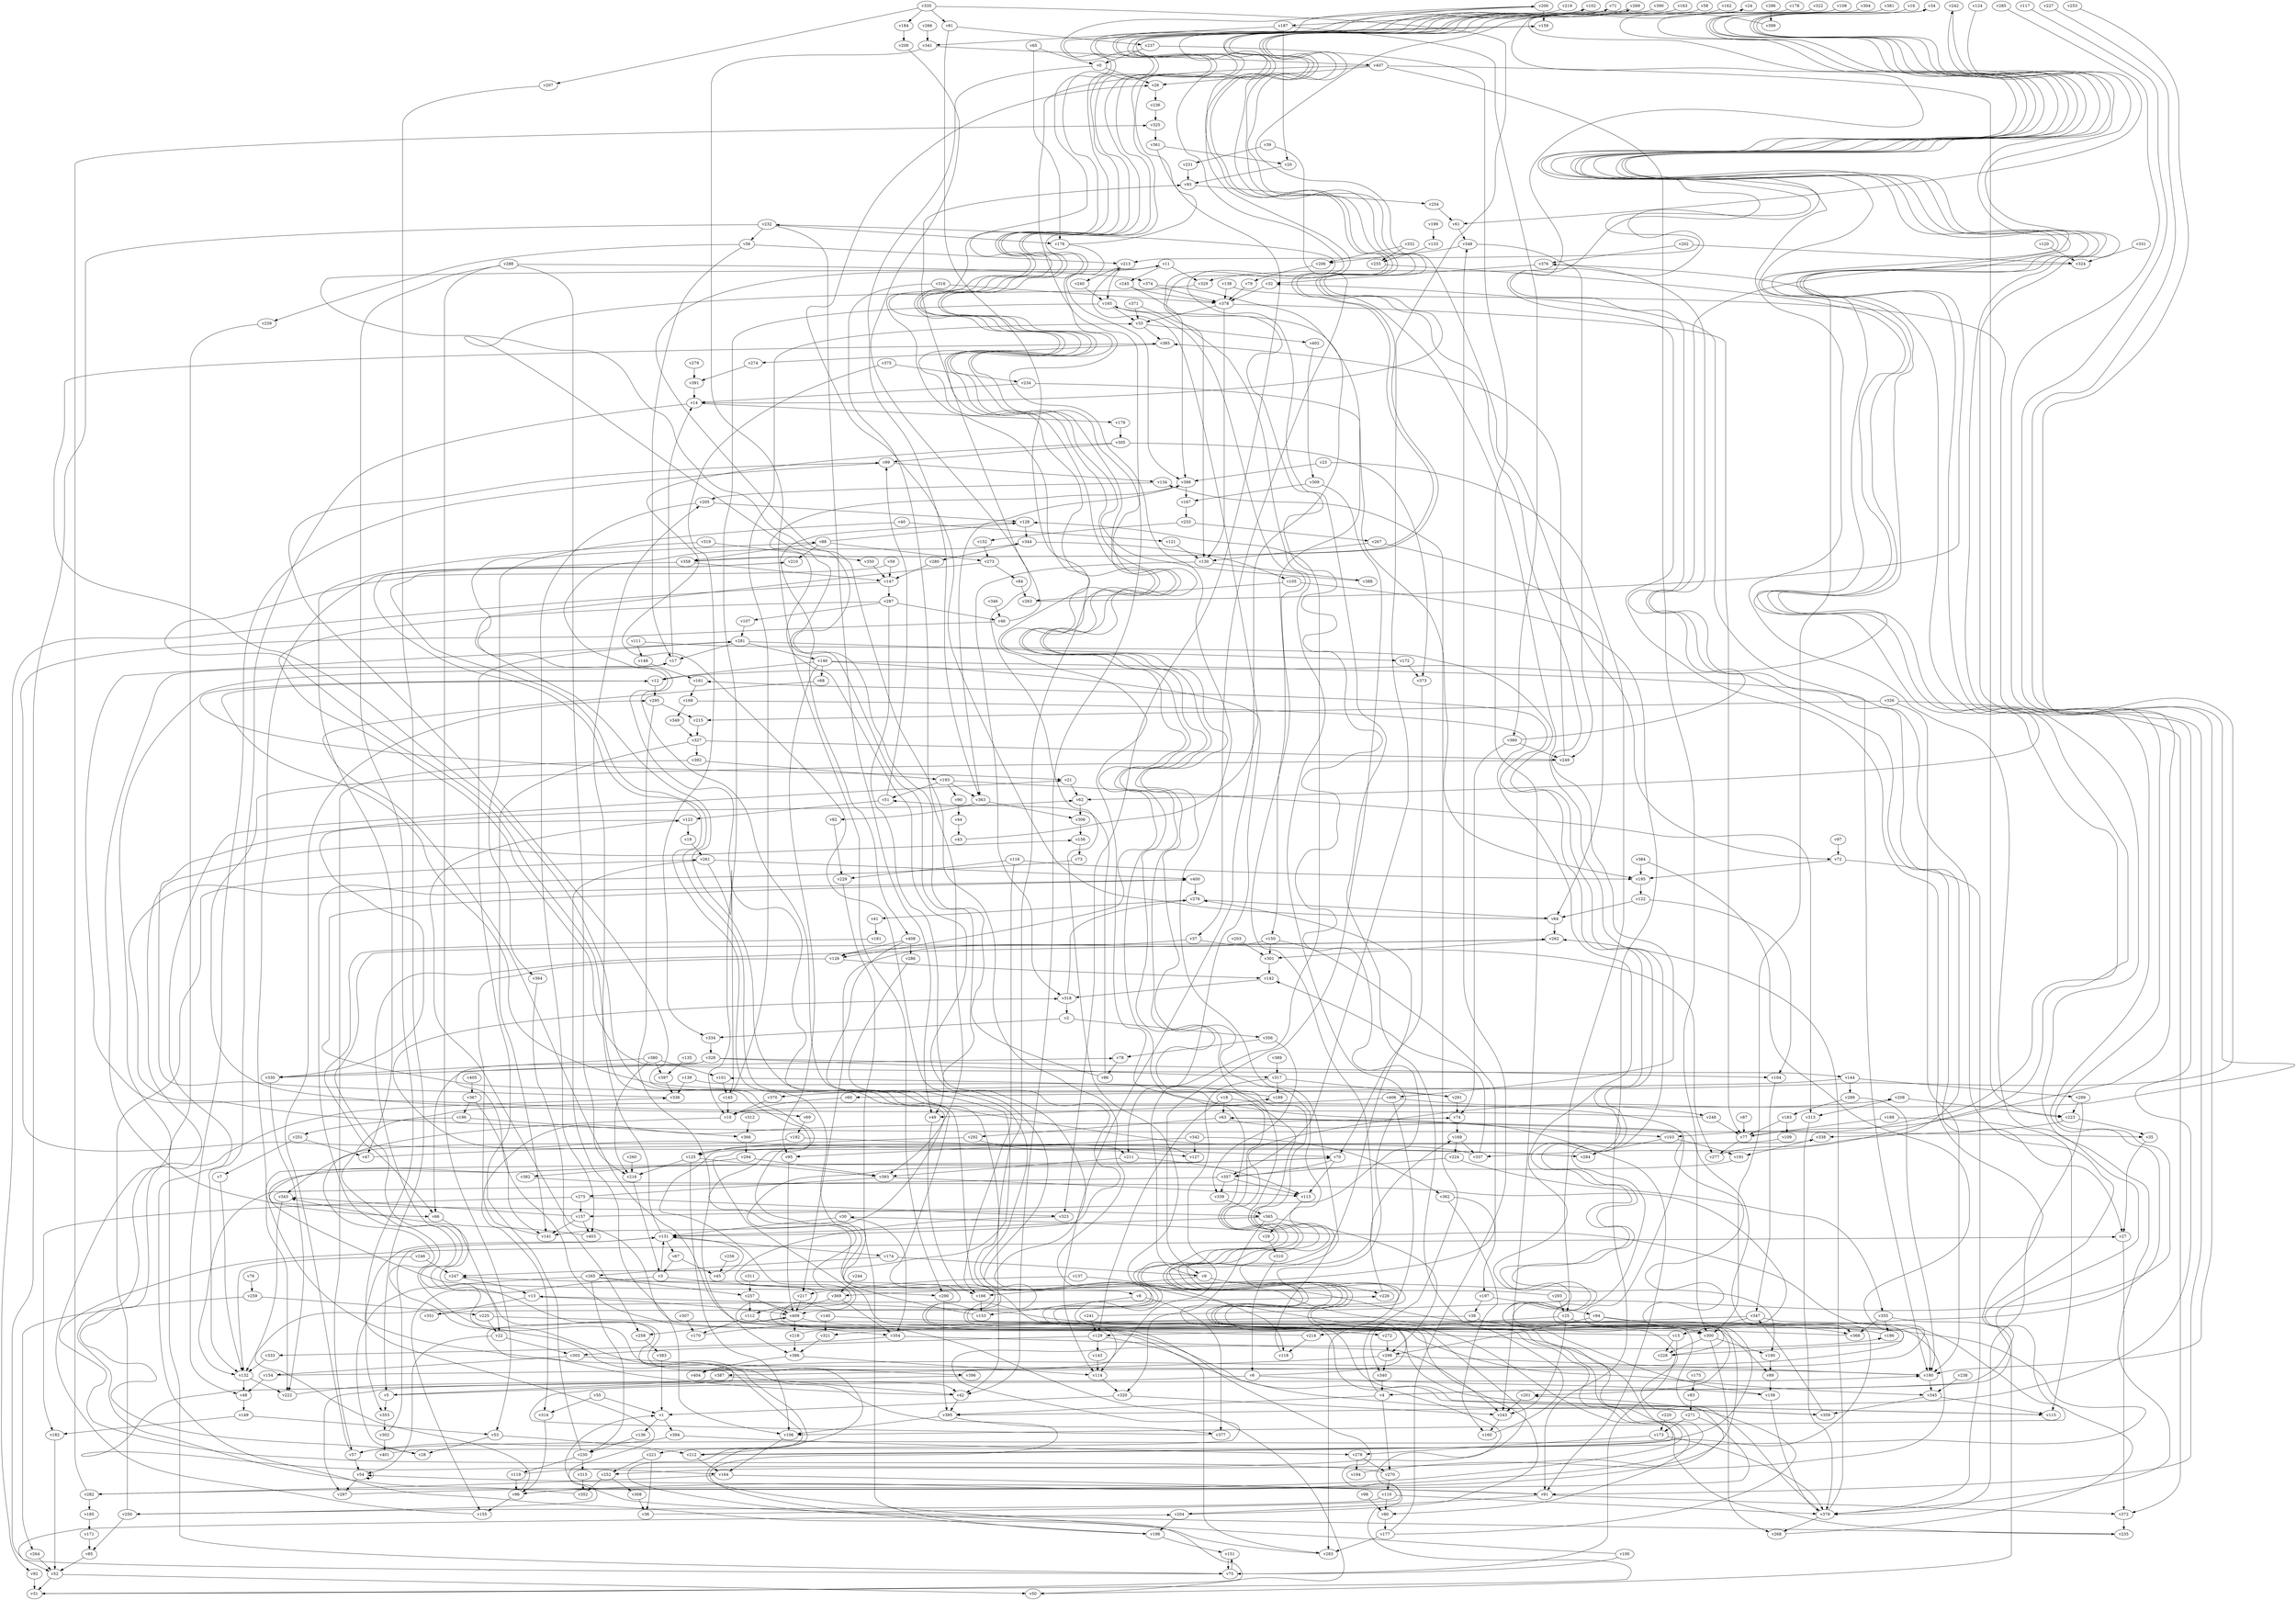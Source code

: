 // Benchmark game 611 - 410 vertices
// time_bound: 34
// targets: v219
digraph G {
    v0 [name="v0", player=0];
    v1 [name="v1", player=0];
    v2 [name="v2", player=1];
    v3 [name="v3", player=1];
    v4 [name="v4", player=1];
    v5 [name="v5", player=1];
    v6 [name="v6", player=0];
    v7 [name="v7", player=0];
    v8 [name="v8", player=0];
    v9 [name="v9", player=0];
    v10 [name="v10", player=1];
    v11 [name="v11", player=0];
    v12 [name="v12", player=0];
    v13 [name="v13", player=0];
    v14 [name="v14", player=0];
    v15 [name="v15", player=1];
    v16 [name="v16", player=1];
    v17 [name="v17", player=1];
    v18 [name="v18", player=1];
    v19 [name="v19", player=0];
    v20 [name="v20", player=1];
    v21 [name="v21", player=0];
    v22 [name="v22", player=0];
    v23 [name="v23", player=0];
    v24 [name="v24", player=1];
    v25 [name="v25", player=1];
    v26 [name="v26", player=1];
    v27 [name="v27", player=0];
    v28 [name="v28", player=1];
    v29 [name="v29", player=1];
    v30 [name="v30", player=0];
    v31 [name="v31", player=0];
    v32 [name="v32", player=0];
    v33 [name="v33", player=0];
    v34 [name="v34", player=1];
    v35 [name="v35", player=1];
    v36 [name="v36", player=1];
    v37 [name="v37", player=1];
    v38 [name="v38", player=1];
    v39 [name="v39", player=0];
    v40 [name="v40", player=0];
    v41 [name="v41", player=0];
    v42 [name="v42", player=0];
    v43 [name="v43", player=0];
    v44 [name="v44", player=1];
    v45 [name="v45", player=1];
    v46 [name="v46", player=1];
    v47 [name="v47", player=0];
    v48 [name="v48", player=1];
    v49 [name="v49", player=1];
    v50 [name="v50", player=0];
    v51 [name="v51", player=0];
    v52 [name="v52", player=0];
    v53 [name="v53", player=0];
    v54 [name="v54", player=0];
    v55 [name="v55", player=1];
    v56 [name="v56", player=0];
    v57 [name="v57", player=0];
    v58 [name="v58", player=1];
    v59 [name="v59", player=1];
    v60 [name="v60", player=0];
    v61 [name="v61", player=1];
    v62 [name="v62", player=0];
    v63 [name="v63", player=0];
    v64 [name="v64", player=1];
    v65 [name="v65", player=0];
    v66 [name="v66", player=1];
    v67 [name="v67", player=1];
    v68 [name="v68", player=0];
    v69 [name="v69", player=0];
    v70 [name="v70", player=1];
    v71 [name="v71", player=1];
    v72 [name="v72", player=1];
    v73 [name="v73", player=0];
    v74 [name="v74", player=0];
    v75 [name="v75", player=1];
    v76 [name="v76", player=0];
    v77 [name="v77", player=0];
    v78 [name="v78", player=1];
    v79 [name="v79", player=1];
    v80 [name="v80", player=0];
    v81 [name="v81", player=0];
    v82 [name="v82", player=0];
    v83 [name="v83", player=1];
    v84 [name="v84", player=1];
    v85 [name="v85", player=1];
    v86 [name="v86", player=0];
    v87 [name="v87", player=1];
    v88 [name="v88", player=1];
    v89 [name="v89", player=1];
    v90 [name="v90", player=0];
    v91 [name="v91", player=1];
    v92 [name="v92", player=1];
    v93 [name="v93", player=0];
    v94 [name="v94", player=0];
    v95 [name="v95", player=0];
    v96 [name="v96", player=1];
    v97 [name="v97", player=0];
    v98 [name="v98", player=0];
    v99 [name="v99", player=1];
    v100 [name="v100", player=1];
    v101 [name="v101", player=0];
    v102 [name="v102", player=0];
    v103 [name="v103", player=1];
    v104 [name="v104", player=0];
    v105 [name="v105", player=0];
    v106 [name="v106", player=1];
    v107 [name="v107", player=0];
    v108 [name="v108", player=0];
    v109 [name="v109", player=0];
    v110 [name="v110", player=1];
    v111 [name="v111", player=0];
    v112 [name="v112", player=0];
    v113 [name="v113", player=1];
    v114 [name="v114", player=0];
    v115 [name="v115", player=0];
    v116 [name="v116", player=1];
    v117 [name="v117", player=0];
    v118 [name="v118", player=0];
    v119 [name="v119", player=0];
    v120 [name="v120", player=0];
    v121 [name="v121", player=0];
    v122 [name="v122", player=0];
    v123 [name="v123", player=1];
    v124 [name="v124", player=0];
    v125 [name="v125", player=1];
    v126 [name="v126", player=0];
    v127 [name="v127", player=0];
    v128 [name="v128", player=0];
    v129 [name="v129", player=0];
    v130 [name="v130", player=0];
    v131 [name="v131", player=1];
    v132 [name="v132", player=0];
    v133 [name="v133", player=1];
    v134 [name="v134", player=1];
    v135 [name="v135", player=0];
    v136 [name="v136", player=1];
    v137 [name="v137", player=1];
    v138 [name="v138", player=1];
    v139 [name="v139", player=0];
    v140 [name="v140", player=1];
    v141 [name="v141", player=0];
    v142 [name="v142", player=1];
    v143 [name="v143", player=0];
    v144 [name="v144", player=1];
    v145 [name="v145", player=0];
    v146 [name="v146", player=0];
    v147 [name="v147", player=0];
    v148 [name="v148", player=0];
    v149 [name="v149", player=0];
    v150 [name="v150", player=1];
    v151 [name="v151", player=1];
    v152 [name="v152", player=1];
    v153 [name="v153", player=0];
    v154 [name="v154", player=0];
    v155 [name="v155", player=0];
    v156 [name="v156", player=0];
    v157 [name="v157", player=0];
    v158 [name="v158", player=1];
    v159 [name="v159", player=0];
    v160 [name="v160", player=1];
    v161 [name="v161", player=0];
    v162 [name="v162", player=1];
    v163 [name="v163", player=1];
    v164 [name="v164", player=0];
    v165 [name="v165", player=1];
    v166 [name="v166", player=1];
    v167 [name="v167", player=0];
    v168 [name="v168", player=0];
    v169 [name="v169", player=0];
    v170 [name="v170", player=1];
    v171 [name="v171", player=0];
    v172 [name="v172", player=0];
    v173 [name="v173", player=1];
    v174 [name="v174", player=1];
    v175 [name="v175", player=0];
    v176 [name="v176", player=0];
    v177 [name="v177", player=0];
    v178 [name="v178", player=0];
    v179 [name="v179", player=1];
    v180 [name="v180", player=0];
    v181 [name="v181", player=0];
    v182 [name="v182", player=1];
    v183 [name="v183", player=1];
    v184 [name="v184", player=1];
    v185 [name="v185", player=0];
    v186 [name="v186", player=0];
    v187 [name="v187", player=0];
    v188 [name="v188", player=1];
    v189 [name="v189", player=1];
    v190 [name="v190", player=1];
    v191 [name="v191", player=1];
    v192 [name="v192", player=1];
    v193 [name="v193", player=0];
    v194 [name="v194", player=1];
    v195 [name="v195", player=1];
    v196 [name="v196", player=0];
    v197 [name="v197", player=1];
    v198 [name="v198", player=1];
    v199 [name="v199", player=0];
    v200 [name="v200", player=0];
    v201 [name="v201", player=0];
    v202 [name="v202", player=1];
    v203 [name="v203", player=0];
    v204 [name="v204", player=0];
    v205 [name="v205", player=1];
    v206 [name="v206", player=1];
    v207 [name="v207", player=0];
    v208 [name="v208", player=0];
    v209 [name="v209", player=0];
    v210 [name="v210", player=1];
    v211 [name="v211", player=0];
    v212 [name="v212", player=0];
    v213 [name="v213", player=0];
    v214 [name="v214", player=0];
    v215 [name="v215", player=1];
    v216 [name="v216", player=1];
    v217 [name="v217", player=0];
    v218 [name="v218", player=0];
    v219 [name="v219", player=0, target=1];
    v220 [name="v220", player=0];
    v221 [name="v221", player=1];
    v222 [name="v222", player=0];
    v223 [name="v223", player=1];
    v224 [name="v224", player=0];
    v225 [name="v225", player=1];
    v226 [name="v226", player=1];
    v227 [name="v227", player=0];
    v228 [name="v228", player=0];
    v229 [name="v229", player=0];
    v230 [name="v230", player=0];
    v231 [name="v231", player=0];
    v232 [name="v232", player=1];
    v233 [name="v233", player=0];
    v234 [name="v234", player=1];
    v235 [name="v235", player=0];
    v236 [name="v236", player=1];
    v237 [name="v237", player=0];
    v238 [name="v238", player=0];
    v239 [name="v239", player=1];
    v240 [name="v240", player=1];
    v241 [name="v241", player=1];
    v242 [name="v242", player=0];
    v243 [name="v243", player=0];
    v244 [name="v244", player=1];
    v245 [name="v245", player=0];
    v246 [name="v246", player=0];
    v247 [name="v247", player=1];
    v248 [name="v248", player=1];
    v249 [name="v249", player=1];
    v250 [name="v250", player=0];
    v251 [name="v251", player=1];
    v252 [name="v252", player=0];
    v253 [name="v253", player=1];
    v254 [name="v254", player=1];
    v255 [name="v255", player=1];
    v256 [name="v256", player=1];
    v257 [name="v257", player=0];
    v258 [name="v258", player=0];
    v259 [name="v259", player=1];
    v260 [name="v260", player=1];
    v261 [name="v261", player=1];
    v262 [name="v262", player=1];
    v263 [name="v263", player=1];
    v264 [name="v264", player=1];
    v265 [name="v265", player=0];
    v266 [name="v266", player=1];
    v267 [name="v267", player=0];
    v268 [name="v268", player=1];
    v269 [name="v269", player=1];
    v270 [name="v270", player=1];
    v271 [name="v271", player=1];
    v272 [name="v272", player=1];
    v273 [name="v273", player=0];
    v274 [name="v274", player=0];
    v275 [name="v275", player=0];
    v276 [name="v276", player=1];
    v277 [name="v277", player=0];
    v278 [name="v278", player=1];
    v279 [name="v279", player=1];
    v280 [name="v280", player=0];
    v281 [name="v281", player=0];
    v282 [name="v282", player=1];
    v283 [name="v283", player=1];
    v284 [name="v284", player=0];
    v285 [name="v285", player=1];
    v286 [name="v286", player=0];
    v287 [name="v287", player=1];
    v288 [name="v288", player=0];
    v289 [name="v289", player=0];
    v290 [name="v290", player=1];
    v291 [name="v291", player=1];
    v292 [name="v292", player=1];
    v293 [name="v293", player=1];
    v294 [name="v294", player=0];
    v295 [name="v295", player=0];
    v296 [name="v296", player=0];
    v297 [name="v297", player=0];
    v298 [name="v298", player=0];
    v299 [name="v299", player=1];
    v300 [name="v300", player=0];
    v301 [name="v301", player=0];
    v302 [name="v302", player=0];
    v303 [name="v303", player=1];
    v304 [name="v304", player=0];
    v305 [name="v305", player=0];
    v306 [name="v306", player=0];
    v307 [name="v307", player=0];
    v308 [name="v308", player=0];
    v309 [name="v309", player=1];
    v310 [name="v310", player=0];
    v311 [name="v311", player=1];
    v312 [name="v312", player=0];
    v313 [name="v313", player=1];
    v314 [name="v314", player=0];
    v315 [name="v315", player=1];
    v316 [name="v316", player=0];
    v317 [name="v317", player=1];
    v318 [name="v318", player=1];
    v319 [name="v319", player=0];
    v320 [name="v320", player=1];
    v321 [name="v321", player=0];
    v322 [name="v322", player=1];
    v323 [name="v323", player=1];
    v324 [name="v324", player=1];
    v325 [name="v325", player=0];
    v326 [name="v326", player=0];
    v327 [name="v327", player=1];
    v328 [name="v328", player=0];
    v329 [name="v329", player=1];
    v330 [name="v330", player=0];
    v331 [name="v331", player=0];
    v332 [name="v332", player=0];
    v333 [name="v333", player=1];
    v334 [name="v334", player=0];
    v335 [name="v335", player=1];
    v336 [name="v336", player=1];
    v337 [name="v337", player=1];
    v338 [name="v338", player=0];
    v339 [name="v339", player=1];
    v340 [name="v340", player=1];
    v341 [name="v341", player=1];
    v342 [name="v342", player=0];
    v343 [name="v343", player=1];
    v344 [name="v344", player=0];
    v345 [name="v345", player=0];
    v346 [name="v346", player=1];
    v347 [name="v347", player=1];
    v348 [name="v348", player=0];
    v349 [name="v349", player=1];
    v350 [name="v350", player=1];
    v351 [name="v351", player=0];
    v352 [name="v352", player=1];
    v353 [name="v353", player=0];
    v354 [name="v354", player=1];
    v355 [name="v355", player=0];
    v356 [name="v356", player=1];
    v357 [name="v357", player=1];
    v358 [name="v358", player=1];
    v359 [name="v359", player=1];
    v360 [name="v360", player=0];
    v361 [name="v361", player=0];
    v362 [name="v362", player=0];
    v363 [name="v363", player=1];
    v364 [name="v364", player=0];
    v365 [name="v365", player=0];
    v366 [name="v366", player=1];
    v367 [name="v367", player=1];
    v368 [name="v368", player=0];
    v369 [name="v369", player=0];
    v370 [name="v370", player=0];
    v371 [name="v371", player=1];
    v372 [name="v372", player=0];
    v373 [name="v373", player=0];
    v374 [name="v374", player=1];
    v375 [name="v375", player=1];
    v376 [name="v376", player=1];
    v377 [name="v377", player=0];
    v378 [name="v378", player=1];
    v379 [name="v379", player=0];
    v380 [name="v380", player=1];
    v381 [name="v381", player=0];
    v382 [name="v382", player=0];
    v383 [name="v383", player=1];
    v384 [name="v384", player=0];
    v385 [name="v385", player=0];
    v386 [name="v386", player=1];
    v387 [name="v387", player=1];
    v388 [name="v388", player=1];
    v389 [name="v389", player=1];
    v390 [name="v390", player=1];
    v391 [name="v391", player=1];
    v392 [name="v392", player=1];
    v393 [name="v393", player=1];
    v394 [name="v394", player=1];
    v395 [name="v395", player=1];
    v396 [name="v396", player=0];
    v397 [name="v397", player=1];
    v398 [name="v398", player=1];
    v399 [name="v399", player=0];
    v400 [name="v400", player=0];
    v401 [name="v401", player=0];
    v402 [name="v402", player=0];
    v403 [name="v403", player=1];
    v404 [name="v404", player=0];
    v405 [name="v405", player=0];
    v406 [name="v406", player=0];
    v407 [name="v407", player=1];
    v408 [name="v408", player=1];
    v409 [name="v409", player=0];

    v0 -> v26;
    v1 -> v136;
    v2 -> v356;
    v3 -> v131;
    v4 -> v395 [constraint="t < 8"];
    v5 -> v262 [constraint="t >= 1"];
    v6 -> v102 [constraint="t mod 5 == 2"];
    v7 -> v132;
    v8 -> v153;
    v9 -> v226;
    v10 -> v31 [constraint="t >= 4"];
    v11 -> v329;
    v12 -> v21 [constraint="t mod 5 == 0"];
    v13 -> v351;
    v14 -> v179;
    v15 -> v344 [constraint="t >= 4"];
    v16 -> v337 [constraint="t < 7"];
    v17 -> v66 [constraint="t mod 2 == 1"];
    v18 -> v57 [constraint="t >= 5"];
    v19 -> v261;
    v20 -> v93;
    v21 -> v62;
    v22 -> v54;
    v23 -> v25;
    v24 -> v4 [constraint="t < 9"];
    v25 -> v243;
    v26 -> v236;
    v27 -> v372;
    v28 -> v336 [constraint="t < 6"];
    v29 -> v310;
    v30 -> v131;
    v31 -> v338 [constraint="t mod 3 == 2"];
    v32 -> v378;
    v33 -> v402;
    v34 -> v379 [constraint="t mod 4 == 0"];
    v35 -> v27;
    v36 -> v99 [constraint="t < 6"];
    v37 -> v277;
    v38 -> v300;
    v39 -> v231;
    v40 -> v121;
    v41 -> v181;
    v42 -> v409 [constraint="t mod 4 == 3"];
    v43 -> v213 [constraint="t mod 5 == 2"];
    v44 -> v43;
    v45 -> v131;
    v46 -> v284 [constraint="t < 14"];
    v47 -> v211 [constraint="t >= 3"];
    v48 -> v149;
    v49 -> v166;
    v50 -> v78 [constraint="t mod 5 == 4"];
    v51 -> v123;
    v52 -> v50;
    v53 -> v28;
    v54 -> v54;
    v55 -> v314;
    v56 -> v239;
    v57 -> v54;
    v58 -> v14 [constraint="t < 15"];
    v59 -> v404 [constraint="t mod 3 == 1"];
    v60 -> v10;
    v61 -> v348;
    v62 -> v306;
    v63 -> v91;
    v64 -> v26 [constraint="t mod 3 == 1"];
    v65 -> v176;
    v66 -> v22;
    v67 -> v45;
    v68 -> v300 [constraint="t mod 4 == 3"];
    v69 -> v192;
    v70 -> v365 [constraint="t >= 3"];
    v71 -> v157 [constraint="t >= 5"];
    v72 -> v195;
    v73 -> v35 [constraint="t < 14"];
    v74 -> v169;
    v75 -> v204 [constraint="t < 7"];
    v76 -> v259;
    v77 -> v277;
    v78 -> v86;
    v79 -> v378;
    v80 -> v177;
    v81 -> v42;
    v82 -> v229;
    v83 -> v271;
    v84 -> v263;
    v85 -> v52;
    v86 -> v11 [constraint="t >= 4"];
    v87 -> v77;
    v88 -> v128 [constraint="t mod 2 == 1"];
    v89 -> v158;
    v90 -> v44;
    v91 -> v54 [constraint="t mod 2 == 1"];
    v92 -> v31;
    v93 -> v254;
    v94 -> v201 [constraint="t >= 2"];
    v95 -> v409;
    v96 -> v226 [constraint="t mod 4 == 2"];
    v97 -> v72;
    v98 -> v80;
    v99 -> v48;
    v100 -> v400 [constraint="t >= 3"];
    v101 -> v145;
    v102 -> v212 [constraint="t >= 4"];
    v103 -> v284;
    v104 -> v347;
    v105 -> v263;
    v106 -> v164;
    v107 -> v281;
    v108 -> v4 [constraint="t mod 5 == 4"];
    v109 -> v359 [constraint="t mod 3 == 1"];
    v110 -> v250;
    v111 -> v252 [constraint="t < 10"];
    v112 -> v354;
    v113 -> v29;
    v114 -> v320;
    v115 -> v247 [constraint="t < 8"];
    v116 -> v229;
    v117 -> v180 [constraint="t < 11"];
    v118 -> v276;
    v119 -> v11 [constraint="t >= 1"];
    v120 -> v324;
    v121 -> v130;
    v122 -> v104;
    v123 -> v330 [constraint="t < 9"];
    v124 -> v61 [constraint="t < 9"];
    v125 -> v393;
    v126 -> v142;
    v127 -> v125 [constraint="t >= 5"];
    v128 -> v408;
    v129 -> v303;
    v130 -> v388;
    v131 -> v67;
    v132 -> v48;
    v133 -> v255;
    v134 -> v205;
    v135 -> v397;
    v136 -> v230;
    v137 -> v118;
    v138 -> v395 [constraint="t < 5"];
    v139 -> v96 [constraint="t mod 4 == 2"];
    v140 -> v212 [constraint="t < 6"];
    v141 -> v74 [constraint="t < 7"];
    v142 -> v318;
    v143 -> v114;
    v144 -> v299;
    v145 -> v33;
    v146 -> v211;
    v147 -> v92 [constraint="t mod 5 == 0"];
    v148 -> v161;
    v149 -> v53;
    v150 -> v301;
    v151 -> v75;
    v152 -> v273;
    v153 -> v385 [constraint="t mod 3 == 2"];
    v154 -> v63 [constraint="t >= 5"];
    v155 -> v17 [constraint="t >= 3"];
    v156 -> v73;
    v157 -> v343 [constraint="t mod 3 == 0"];
    v158 -> v101 [constraint="t >= 2"];
    v159 -> v126 [constraint="t < 6"];
    v160 -> v159 [constraint="t >= 4"];
    v161 -> v168;
    v162 -> v72 [constraint="t mod 3 == 0"];
    v163 -> v406 [constraint="t < 12"];
    v164 -> v91;
    v165 -> v33;
    v166 -> v153;
    v167 -> v233;
    v168 -> v89 [constraint="t >= 3"];
    v169 -> v224;
    v170 -> v368 [constraint="t >= 1"];
    v171 -> v85;
    v172 -> v373;
    v173 -> v379;
    v174 -> v265;
    v175 -> v83;
    v176 -> v102 [constraint="t >= 2"];
    v177 -> v201 [constraint="t mod 4 == 1"];
    v178 -> v213 [constraint="t >= 1"];
    v179 -> v305;
    v180 -> v70 [constraint="t < 10"];
    v181 -> v66 [constraint="t < 12"];
    v182 -> v52;
    v183 -> v109;
    v184 -> v209;
    v185 -> v171;
    v186 -> v13 [constraint="t mod 2 == 1"];
    v187 -> v341;
    v188 -> v115;
    v189 -> v400 [constraint="t mod 5 == 4"];
    v190 -> v89;
    v191 -> v8 [constraint="t mod 4 == 1"];
    v192 -> v70;
    v193 -> v313;
    v194 -> v63 [constraint="t < 13"];
    v195 -> v122;
    v196 -> v366;
    v197 -> v94;
    v198 -> v189 [constraint="t mod 2 == 1"];
    v199 -> v133;
    v200 -> v103 [constraint="t >= 4"];
    v201 -> v243;
    v202 -> v324;
    v203 -> v301;
    v204 -> v398 [constraint="t mod 3 == 2"];
    v205 -> v128;
    v206 -> v79;
    v207 -> v5;
    v208 -> v223;
    v209 -> v235 [constraint="t >= 4"];
    v210 -> v141 [constraint="t >= 2"];
    v211 -> v393;
    v212 -> v262 [constraint="t >= 3"];
    v213 -> v240;
    v214 -> v123 [constraint="t < 11"];
    v215 -> v327;
    v216 -> v3;
    v217 -> v409;
    v218 -> v34 [constraint="t < 8"];
    v219 -> v80 [constraint="t >= 4"];
    v220 -> v173;
    v221 -> v252;
    v222 -> v42 [constraint="t mod 2 == 1"];
    v223 -> v35;
    v224 -> v357;
    v225 -> v228 [constraint="t >= 5"];
    v226 -> v169;
    v227 -> v10 [constraint="t mod 4 == 0"];
    v228 -> v161 [constraint="t >= 3"];
    v229 -> v198;
    v230 -> v281;
    v231 -> v93;
    v232 -> v49;
    v233 -> v267;
    v234 -> v150;
    v235 -> v1 [constraint="t < 15"];
    v236 -> v325;
    v237 -> v0;
    v238 -> v345;
    v239 -> v75;
    v240 -> v165;
    v241 -> v242 [constraint="t < 9"];
    v242 -> v77 [constraint="t mod 5 == 0"];
    v243 -> v160;
    v244 -> v369;
    v245 -> v398;
    v246 -> v247;
    v247 -> v13;
    v248 -> v281 [constraint="t < 15"];
    v249 -> v69 [constraint="t >= 2"];
    v250 -> v131 [constraint="t >= 2"];
    v251 -> v47;
    v252 -> v308;
    v253 -> v370 [constraint="t mod 4 == 2"];
    v254 -> v61;
    v255 -> v62 [constraint="t mod 2 == 0"];
    v256 -> v45;
    v257 -> v112;
    v258 -> v383;
    v259 -> v225;
    v260 -> v216;
    v261 -> v145;
    v262 -> v301;
    v263 -> v34 [constraint="t mod 3 == 2"];
    v264 -> v52;
    v265 -> v257;
    v266 -> v341;
    v267 -> v130;
    v268 -> v32 [constraint="t < 8"];
    v269 -> v358 [constraint="t mod 2 == 0"];
    v270 -> v27 [constraint="t >= 3"];
    v271 -> v96 [constraint="t mod 2 == 0"];
    v272 -> v298;
    v273 -> v115 [constraint="t mod 4 == 1"];
    v274 -> v391;
    v275 -> v157;
    v276 -> v64;
    v277 -> v376 [constraint="t mod 2 == 1"];
    v278 -> v194;
    v279 -> v391;
    v280 -> v147;
    v281 -> v146;
    v282 -> v208 [constraint="t < 9"];
    v283 -> v21 [constraint="t < 5"];
    v284 -> v318 [constraint="t mod 5 == 3"];
    v285 -> v91 [constraint="t mod 3 == 2"];
    v286 -> v345 [constraint="t >= 5"];
    v287 -> v144 [constraint="t < 12"];
    v288 -> v216;
    v289 -> v180;
    v290 -> v395;
    v291 -> v12 [constraint="t < 5"];
    v292 -> v125;
    v293 -> v70 [constraint="t < 8"];
    v294 -> v393;
    v295 -> v215;
    v296 -> v399;
    v297 -> v232 [constraint="t < 5"];
    v298 -> v180;
    v299 -> v379;
    v300 -> v190;
    v301 -> v142;
    v302 -> v131;
    v303 -> v154;
    v304 -> v103 [constraint="t >= 3"];
    v305 -> v409 [constraint="t < 10"];
    v306 -> v156;
    v307 -> v170;
    v308 -> v36;
    v309 -> v167;
    v310 -> v6;
    v311 -> v257;
    v312 -> v366;
    v313 -> v379;
    v314 -> v96;
    v315 -> v352;
    v316 -> v393;
    v317 -> v114;
    v318 -> v2;
    v319 -> v47;
    v320 -> v1;
    v321 -> v386;
    v322 -> v329 [constraint="t < 6"];
    v323 -> v272 [constraint="t mod 2 == 0"];
    v324 -> v27 [constraint="t >= 4"];
    v325 -> v361;
    v326 -> v372;
    v327 -> v392;
    v328 -> v66;
    v329 -> v131 [constraint="t < 10"];
    v330 -> v222;
    v331 -> v324;
    v332 -> v206;
    v333 -> v132;
    v334 -> v328;
    v335 -> v184;
    v336 -> v62 [constraint="t mod 5 == 1"];
    v337 -> v88 [constraint="t >= 5"];
    v338 -> v191;
    v339 -> v365;
    v340 -> v4;
    v341 -> v290;
    v342 -> v127;
    v343 -> v132;
    v344 -> v280;
    v345 -> v115;
    v346 -> v46;
    v347 -> v214;
    v348 -> v206;
    v349 -> v327;
    v350 -> v147;
    v351 -> v165 [constraint="t mod 5 == 4"];
    v352 -> v156 [constraint="t mod 3 == 0"];
    v353 -> v302;
    v354 -> v333;
    v355 -> v50;
    v356 -> v78;
    v357 -> v132 [constraint="t mod 2 == 0"];
    v358 -> v269 [constraint="t mod 5 == 3"];
    v359 -> v210 [constraint="t mod 4 == 2"];
    v360 -> v24 [constraint="t < 6"];
    v361 -> v20;
    v362 -> v369 [constraint="t mod 2 == 0"];
    v363 -> v306;
    v364 -> v258;
    v365 -> v320;
    v366 -> v294;
    v367 -> v141;
    v368 -> v200 [constraint="t mod 5 == 2"];
    v369 -> v112;
    v370 -> v10;
    v371 -> v130;
    v372 -> v235;
    v373 -> v70;
    v374 -> v195 [constraint="t >= 1"];
    v375 -> v234;
    v376 -> v300;
    v377 -> v180 [constraint="t >= 2"];
    v378 -> v33;
    v379 -> v71 [constraint="t < 15"];
    v380 -> v216;
    v381 -> v12 [constraint="t >= 2"];
    v382 -> v129 [constraint="t >= 5"];
    v383 -> v1;
    v384 -> v106 [constraint="t >= 1"];
    v385 -> v274;
    v386 -> v114;
    v387 -> v42;
    v388 -> v200 [constraint="t mod 5 == 4"];
    v389 -> v317;
    v390 -> v221 [constraint="t mod 3 == 1"];
    v391 -> v14;
    v392 -> v57;
    v393 -> v113;
    v394 -> v57;
    v395 -> v106;
    v396 -> v164 [constraint="t mod 2 == 0"];
    v397 -> v336;
    v398 -> v167;
    v399 -> v187 [constraint="t < 8"];
    v400 -> v276;
    v401 -> v186 [constraint="t mod 3 == 0"];
    v402 -> v309;
    v403 -> v343 [constraint="t < 15"];
    v404 -> v30 [constraint="t < 14"];
    v405 -> v367;
    v406 -> v283;
    v407 -> v42;
    v408 -> v247 [constraint="t mod 3 == 0"];
    v409 -> v258;
    v380 -> v101;
    v4 -> v134;
    v138 -> v378;
    v1 -> v394;
    v100 -> v75;
    v25 -> v300;
    v249 -> v385;
    v287 -> v107;
    v144 -> v289;
    v407 -> v223;
    v132 -> v222;
    v259 -> v264;
    v265 -> v230;
    v204 -> v198;
    v94 -> v298;
    v75 -> v151;
    v326 -> v180;
    v409 -> v218;
    v347 -> v180;
    v55 -> v1;
    v180 -> v345;
    v355 -> v186;
    v9 -> v166;
    v15 -> v75;
    v355 -> v368;
    v37 -> v126;
    v196 -> v251;
    v232 -> v176;
    v354 -> v243;
    v165 -> v10;
    v289 -> v183;
    v267 -> v64;
    v328 -> v104;
    v59 -> v147;
    v23 -> v398;
    v110 -> v379;
    v14 -> v132;
    v305 -> v373;
    v360 -> v249;
    v270 -> v110;
    v94 -> v368;
    v320 -> v243;
    v57 -> v295;
    v183 -> v77;
    v103 -> v191;
    v376 -> v32;
    v327 -> v141;
    v356 -> v339;
    v398 -> v363;
    v360 -> v74;
    v150 -> v217;
    v380 -> v330;
    v33 -> v385;
    v188 -> v77;
    v157 -> v403;
    v18 -> v63;
    v251 -> v7;
    v218 -> v386;
    v328 -> v330;
    v51 -> v99;
    v257 -> v409;
    v70 -> v357;
    v208 -> v313;
    v225 -> v22;
    v375 -> v334;
    v246 -> v132;
    v30 -> v354;
    v193 -> v51;
    v64 -> v262;
    v147 -> v287;
    v139 -> v336;
    v332 -> v255;
    v105 -> v91;
    v22 -> v303;
    v305 -> v99;
    v81 -> v237;
    v91 -> v204;
    v278 -> v270;
    v145 -> v10;
    v337 -> v142;
    v213 -> v165;
    v378 -> v130;
    v233 -> v152;
    v177 -> v348;
    v164 -> v282;
    v13 -> v409;
    v298 -> v387;
    v146 -> v95;
    v72 -> v379;
    v328 -> v317;
    v341 -> v407;
    v288 -> v374;
    v96 -> v155;
    v200 -> v159;
    v300 -> v268;
    v88 -> v210;
    v131 -> v205;
    v149 -> v182;
    v282 -> v325;
    v387 -> v5;
    v275 -> v323;
    v326 -> v215;
    v287 -> v46;
    v88 -> v273;
    v214 -> v118;
    v131 -> v174;
    v116 -> v195;
    v137 -> v217;
    v380 -> v397;
    v53 -> v212;
    v129 -> v143;
    v347 -> v15;
    v46 -> v93;
    v125 -> v106;
    v224 -> v355;
    v112 -> v170;
    v173 -> v278;
    v281 -> v172;
    v122 -> v64;
    v299 -> v223;
    v394 -> v278;
    v261 -> v106;
    v65 -> v0;
    v363 -> v82;
    v192 -> v343;
    v230 -> v315;
    v335 -> v207;
    v282 -> v185;
    v5 -> v353;
    v39 -> v37;
    v169 -> v337;
    v406 -> v49;
    v335 -> v357;
    v67 -> v3;
    v177 -> v283;
    v357 -> v339;
    v335 -> v81;
    v408 -> v126;
    v11 -> v245;
    v116 -> v166;
    v365 -> v298;
    v56 -> v213;
    v245 -> v378;
    v211 -> v113;
    v359 -> v347;
    v174 -> v9;
    v292 -> v127;
    v288 -> v53;
    v293 -> v25;
    v358 -> v222;
    v393 -> v275;
    v146 -> v12;
    v9 -> v128;
    v362 -> v160;
    v123 -> v19;
    v38 -> v321;
    v119 -> v96;
    v212 -> v164;
    v54 -> v297;
    v197 -> v38;
    v384 -> v195;
    v371 -> v33;
    v126 -> v314;
    v40 -> v364;
    v2 -> v334;
    v223 -> v338;
    v42 -> v395;
    v294 -> v382;
    v369 -> v354;
    v261 -> v400;
    v374 -> v378;
    v250 -> v261;
    v198 -> v151;
    v309 -> v9;
    v241 -> v129;
    v176 -> v398;
    v342 -> v362;
    v187 -> v20;
    v3 -> v290;
    v300 -> v228;
    v86 -> v51;
    v379 -> v262;
    v146 -> v180;
    v91 -> v372;
    v0 -> v363;
    v298 -> v340;
    v232 -> v56;
    v409 -> v272;
    v128 -> v344;
    v168 -> v349;
    v110 -> v80;
    v407 -> v26;
    v275 -> v182;
    v232 -> v52;
    v193 -> v90;
    v345 -> v359;
    v88 -> v358;
    v234 -> v14;
    v202 -> v376;
    v140 -> v321;
    v18 -> v129;
    v99 -> v134;
    v111 -> v148;
    v125 -> v216;
    v302 -> v401;
    v15 -> v228;
    v317 -> v189;
    v3 -> v155;
    v250 -> v85;
    v12 -> v295;
    v281 -> v17;
    v130 -> v318;
    v276 -> v41;
    v344 -> v105;
    v237 -> v243;
    v8 -> v377;
    v187 -> v360;
    v221 -> v36;
    v25 -> v340;
    v205 -> v403;
    v165 -> v114;
    v348 -> v249;
    v265 -> v28;
    v17 -> v14;
    v295 -> v386;
    v252 -> v352;
    v361 -> v323;
    v157 -> v141;
    v317 -> v291;
    v6 -> v297;
    v273 -> v84;
    v146 -> v68;
    v150 -> v197;
    v271 -> v173;
    v378 -> v77;
    v63 -> v292;
    v379 -> v268;
    v230 -> v119;
    v392 -> v193;
    v193 -> v363;
    v319 -> v350;
    v158 -> v379;
    v248 -> v77;
    v52 -> v31;
    v365 -> v131;
    v357 -> v113;
    v154 -> v48;
    v342 -> v95;
    v6 -> v158;
    v288 -> v353;
    v318 -> v276;
    v144 -> v60;
    v287 -> v49;
    v56 -> v17;
    v129 -> v283;
    v327 -> v249;
    v4 -> v270;
    v291 -> v74;
    v316 -> v378;
    v303 -> v396;
    v265 -> v190;
    v386 -> v404;
    v407 -> v300;
    v367 -> v196;
    v395 -> v377;
    v406 -> v248;
    v70 -> v113;
    v408 -> v286;
    v358 -> v147;
}

